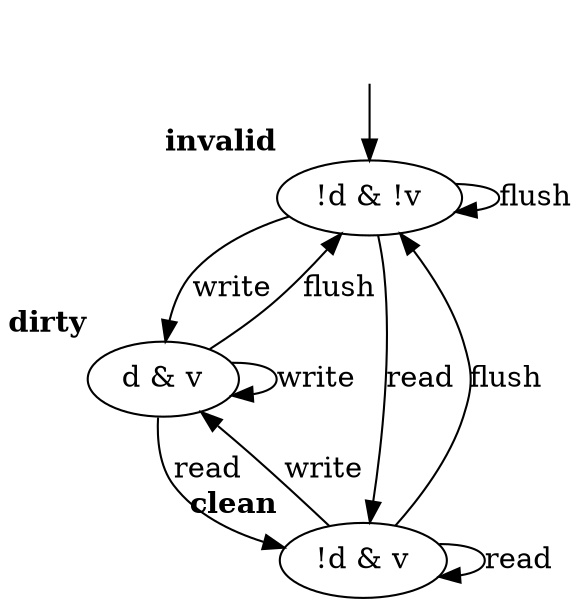 digraph xreg {
	init [shape=plaintext, label=""]
	i [label="!d & !v", xlabel=<<B>invalid</B>>];
	d [label="d & v", xlabel=<<B>dirty</B>>];
	c [label="!d & v", xlabel=<<B>clean</B>>];
	init -> i;
	i -> d [label="write"];
	c -> d [label="write"];
	d -> d [label="write"];
	i -> c [label="read"];
	c -> c [label="read"];
	d -> c [label="read"];
	i -> i [label="flush"];
	c -> i [label="flush"];
	d -> i [label="flush"];
}
